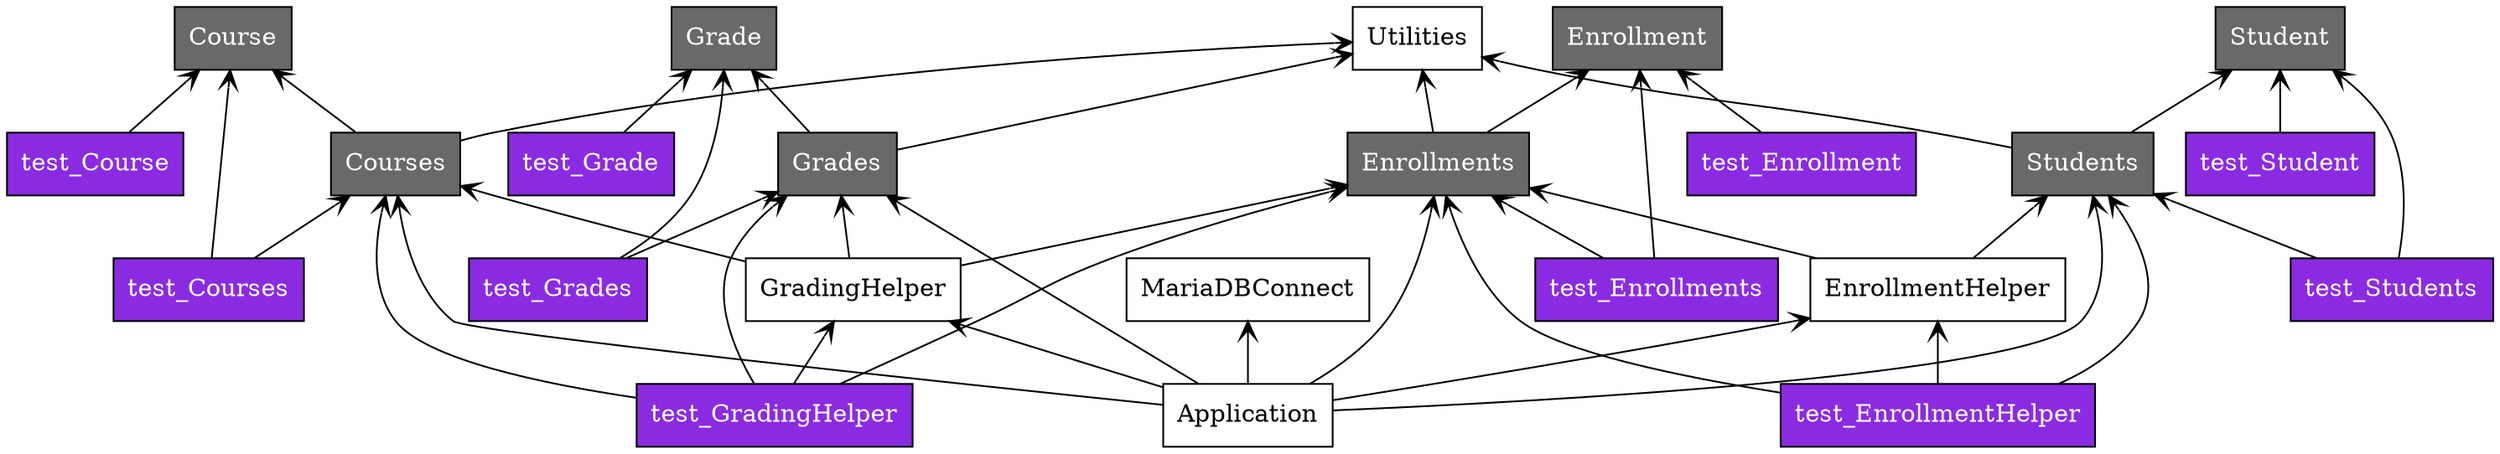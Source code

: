 # dot file generated for StudentGradesApp codebase
# use the pylint utility pyreverse, but first install graphviz..
# for mac..
#   brew install graphviz
#   pyreverse -o dot ./  (this generates the dot file)
#   touch  __init__.py (you need an __init__.py to generate the dot file but it can be deleted afterwards
#       Having the file checked in would require a restructure of test and source files into packages)
#   dot -Tsvg packages.dot -o packages.svg (convert dot file into svg)
#   dot file was edited before conversion to svg to change format of test and data classes.
digraph "packages" {
rankdir=BT
charset="utf-8"
"Application" [color="black", label=<Application>, shape="box", style="solid"];
"Course" [color="black", fillcolor="dimgrey", label=<<FONT COLOR="WHITE">Course</FONT>>, shape="box", style="filled"];
"Courses" [color="black", fillcolor="dimgrey", label=<<FONT COLOR="WHITE">Courses</FONT>>, shape="box", style="filled"];
"Enrollment" [color="black", fillcolor="dimgrey", label=<<FONT COLOR="WHITE">Enrollment</FONT>>, shape="box", style="filled"];
"EnrollmentHelper" [color="black", label=<EnrollmentHelper>, shape="box", style="solid"];
"Enrollments" [color="black", fillcolor="dimgrey", label=<<FONT COLOR="WHITE">Enrollments</FONT>>, shape="box", style="filled"];
"Grade" [color="black", fillcolor="dimgrey", label=<<FONT COLOR="WHITE">Grade</FONT>>, shape="box", style="filled"];
"Grades" [color="black", fillcolor="dimgrey", label=<<FONT COLOR="WHITE">Grades</FONT>>, shape="box", style="filled"];
"GradingHelper" [color="black", label=<GradingHelper>, shape="box", style="solid"];
"MariaDBConnect" [color="black", label=<MariaDBConnect>, shape="box", style="solid"];
"Student" [color="black", fillcolor="dimgrey", label=<<FONT COLOR="WHITE">Student</FONT>>, shape="box", style="filled"];
"Students" [color="black", fillcolor="dimgrey", label=<<FONT COLOR="WHITE">Students</FONT>>, shape="box", style="filled"];
"Utilities" [color="black", label=<Utilities>, shape="box", style="solid"];
"test_Course" [color="black", fillcolor="blueviolet", label=<<FONT COLOR="WHITE">test_Course</FONT>>, shape="box", style="filled"];
"test_Courses" [color="black", fillcolor="blueviolet", label=<<FONT COLOR="WHITE">test_Courses</FONT>>, shape="box", style="filled"];
"test_Enrollment" [color="black", fillcolor="blueviolet", label=<<FONT COLOR="WHITE">test_Enrollment</FONT>>, shape="box", style="filled"];
"test_EnrollmentHelper" [color="black", fillcolor="blueviolet", label=<<FONT COLOR="WHITE">test_EnrollmentHelper</FONT>>, shape="box", style="filled"];
"test_Enrollments" [color="black", fillcolor="blueviolet", label=<<FONT COLOR="WHITE">test_Enrollments</FONT>>, shape="box", style="filled"];
"test_Grade" [color="black", fillcolor="blueviolet", label=<<FONT COLOR="WHITE">test_Grade</FONT>>, shape="box", style="filled"];
"test_Grades" [color="black", fillcolor="blueviolet", label=<<FONT COLOR="WHITE">test_Grades</FONT>>, shape="box", style="filled"];
"test_GradingHelper" [color="black", fillcolor="blueviolet", label=<<FONT COLOR="WHITE">test_GradingHelper</FONT>>, shape="box", style="filled"];
"test_Student" [color="black", fillcolor="blueviolet", label=<<FONT COLOR="WHITE">test_Student</FONT>>, shape="box", style="filled"];
"test_Students" [color="black", fillcolor="blueviolet", label=<<FONT COLOR="WHITE">test_Students</FONT>>, shape="box", style="filled"];
"Application" -> "Courses" [arrowhead="open", arrowtail="none"];
"Application" -> "EnrollmentHelper" [arrowhead="open", arrowtail="none"];
"Application" -> "Enrollments" [arrowhead="open", arrowtail="none"];
"Application" -> "Grades" [arrowhead="open", arrowtail="none"];
"Application" -> "GradingHelper" [arrowhead="open", arrowtail="none"];
"Application" -> "MariaDBConnect" [arrowhead="open", arrowtail="none"];
"Application" -> "Students" [arrowhead="open", arrowtail="none"];
"Courses" -> "Course" [arrowhead="open", arrowtail="none"];
"Courses" -> "Utilities" [arrowhead="open", arrowtail="none"];
"EnrollmentHelper" -> "Enrollments" [arrowhead="open", arrowtail="none"];
"EnrollmentHelper" -> "Students" [arrowhead="open", arrowtail="none"];
"Enrollments" -> "Enrollment" [arrowhead="open", arrowtail="none"];
"Enrollments" -> "Utilities" [arrowhead="open", arrowtail="none"];
"Grades" -> "Grade" [arrowhead="open", arrowtail="none"];
"Grades" -> "Utilities" [arrowhead="open", arrowtail="none"];
"GradingHelper" -> "Courses" [arrowhead="open", arrowtail="none"];
"GradingHelper" -> "Enrollments" [arrowhead="open", arrowtail="none"];
"GradingHelper" -> "Grades" [arrowhead="open", arrowtail="none"];
"Students" -> "Student" [arrowhead="open", arrowtail="none"];
"Students" -> "Utilities" [arrowhead="open", arrowtail="none"];
"test_Course" -> "Course" [arrowhead="open", arrowtail="none"];
"test_Courses" -> "Course" [arrowhead="open", arrowtail="none"];
"test_Courses" -> "Courses" [arrowhead="open", arrowtail="none"];
"test_Enrollment" -> "Enrollment" [arrowhead="open", arrowtail="none"];
"test_EnrollmentHelper" -> "EnrollmentHelper" [arrowhead="open", arrowtail="none"];
"test_EnrollmentHelper" -> "Enrollments" [arrowhead="open", arrowtail="none"];
"test_EnrollmentHelper" -> "Students" [arrowhead="open", arrowtail="none"];
"test_Enrollments" -> "Enrollment" [arrowhead="open", arrowtail="none"];
"test_Enrollments" -> "Enrollments" [arrowhead="open", arrowtail="none"];
"test_Grade" -> "Grade" [arrowhead="open", arrowtail="none"];
"test_Grades" -> "Grade" [arrowhead="open", arrowtail="none"];
"test_Grades" -> "Grades" [arrowhead="open", arrowtail="none"];
"test_GradingHelper" -> "Courses" [arrowhead="open", arrowtail="none"];
"test_GradingHelper" -> "Enrollments" [arrowhead="open", arrowtail="none"];
"test_GradingHelper" -> "Grades" [arrowhead="open", arrowtail="none"];
"test_GradingHelper" -> "GradingHelper" [arrowhead="open", arrowtail="none"];
"test_Student" -> "Student" [arrowhead="open", arrowtail="none"];
"test_Students" -> "Student" [arrowhead="open", arrowtail="none"];
"test_Students" -> "Students" [arrowhead="open", arrowtail="none"];
}
